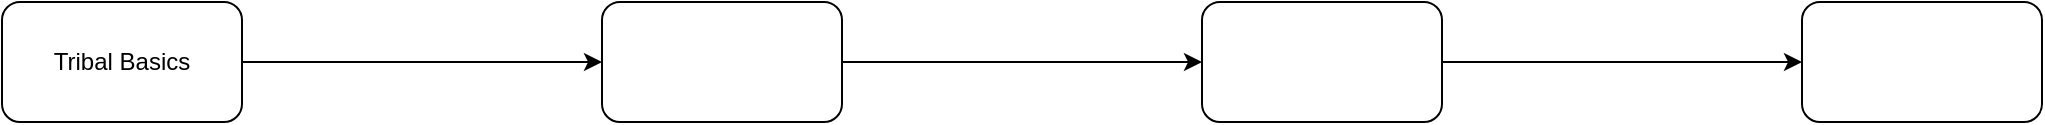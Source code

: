 <mxfile version="26.1.3">
  <diagram name="Page-1" id="HpZ3DyAI5DhmLgtiFFO9">
    <mxGraphModel dx="1420" dy="1001" grid="1" gridSize="10" guides="1" tooltips="1" connect="1" arrows="1" fold="1" page="1" pageScale="1" pageWidth="827" pageHeight="1169" math="0" shadow="0">
      <root>
        <mxCell id="0" />
        <mxCell id="1" parent="0" />
        <mxCell id="2wEPxrYTYtlZ6vLY6XJu-5" value="" style="edgeStyle=orthogonalEdgeStyle;rounded=0;orthogonalLoop=1;jettySize=auto;html=1;" edge="1" parent="1" source="2wEPxrYTYtlZ6vLY6XJu-1" target="2wEPxrYTYtlZ6vLY6XJu-4">
          <mxGeometry relative="1" as="geometry" />
        </mxCell>
        <mxCell id="2wEPxrYTYtlZ6vLY6XJu-1" value="Tribal Basics" style="rounded=1;whiteSpace=wrap;html=1;" vertex="1" parent="1">
          <mxGeometry y="250" width="120" height="60" as="geometry" />
        </mxCell>
        <mxCell id="2wEPxrYTYtlZ6vLY6XJu-7" value="" style="edgeStyle=orthogonalEdgeStyle;rounded=0;orthogonalLoop=1;jettySize=auto;html=1;" edge="1" parent="1" source="2wEPxrYTYtlZ6vLY6XJu-4" target="2wEPxrYTYtlZ6vLY6XJu-6">
          <mxGeometry relative="1" as="geometry" />
        </mxCell>
        <mxCell id="2wEPxrYTYtlZ6vLY6XJu-4" value="" style="whiteSpace=wrap;html=1;rounded=1;" vertex="1" parent="1">
          <mxGeometry x="300" y="250" width="120" height="60" as="geometry" />
        </mxCell>
        <mxCell id="2wEPxrYTYtlZ6vLY6XJu-9" value="" style="edgeStyle=orthogonalEdgeStyle;rounded=0;orthogonalLoop=1;jettySize=auto;html=1;" edge="1" parent="1" source="2wEPxrYTYtlZ6vLY6XJu-6" target="2wEPxrYTYtlZ6vLY6XJu-8">
          <mxGeometry relative="1" as="geometry" />
        </mxCell>
        <mxCell id="2wEPxrYTYtlZ6vLY6XJu-6" value="" style="whiteSpace=wrap;html=1;rounded=1;" vertex="1" parent="1">
          <mxGeometry x="600" y="250" width="120" height="60" as="geometry" />
        </mxCell>
        <mxCell id="2wEPxrYTYtlZ6vLY6XJu-8" value="" style="whiteSpace=wrap;html=1;rounded=1;" vertex="1" parent="1">
          <mxGeometry x="900" y="250" width="120" height="60" as="geometry" />
        </mxCell>
      </root>
    </mxGraphModel>
  </diagram>
</mxfile>
